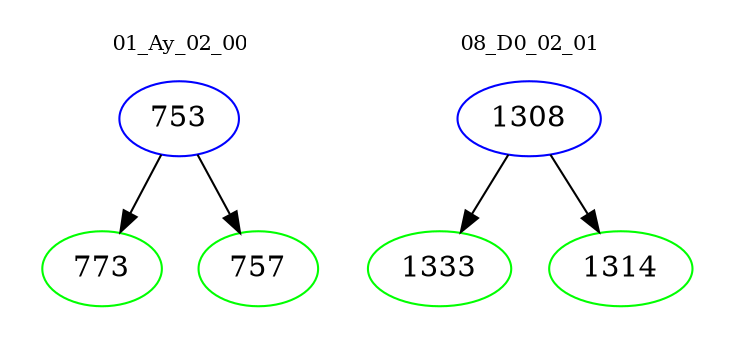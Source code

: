 digraph{
subgraph cluster_0 {
color = white
label = "01_Ay_02_00";
fontsize=10;
T0_753 [label="753", color="blue"]
T0_753 -> T0_773 [color="black"]
T0_773 [label="773", color="green"]
T0_753 -> T0_757 [color="black"]
T0_757 [label="757", color="green"]
}
subgraph cluster_1 {
color = white
label = "08_D0_02_01";
fontsize=10;
T1_1308 [label="1308", color="blue"]
T1_1308 -> T1_1333 [color="black"]
T1_1333 [label="1333", color="green"]
T1_1308 -> T1_1314 [color="black"]
T1_1314 [label="1314", color="green"]
}
}
